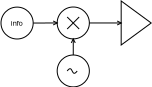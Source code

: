 <?xml version="1.0" encoding="UTF-8"?>
<dia:diagram xmlns:dia="http://www.lysator.liu.se/~alla/dia/">
  <dia:layer name="Fondo" visible="true" active="true">
    <dia:object type="Standard - Ellipse" version="0" id="O0">
      <dia:attribute name="obj_pos">
        <dia:point val="0.991,1.505"/>
      </dia:attribute>
      <dia:attribute name="obj_bb">
        <dia:rectangle val="0.991,1.505;2.6,3.1"/>
      </dia:attribute>
      <dia:attribute name="elem_corner">
        <dia:point val="0.991,1.505"/>
      </dia:attribute>
      <dia:attribute name="elem_width">
        <dia:real val="1.609"/>
      </dia:attribute>
      <dia:attribute name="elem_height">
        <dia:real val="1.595"/>
      </dia:attribute>
      <dia:attribute name="border_width">
        <dia:real val="0"/>
      </dia:attribute>
    </dia:object>
    <dia:object type="Standard - Text" version="1" id="O1">
      <dia:attribute name="obj_pos">
        <dia:point val="1.796,2.302"/>
      </dia:attribute>
      <dia:attribute name="obj_bb">
        <dia:rectangle val="1.461,2.094;2.131,2.511"/>
      </dia:attribute>
      <dia:attribute name="text">
        <dia:composite type="text">
          <dia:attribute name="string">
            <dia:string>#info#</dia:string>
          </dia:attribute>
          <dia:attribute name="font">
            <dia:font family="sans" style="0" name="Helvetica"/>
          </dia:attribute>
          <dia:attribute name="height">
            <dia:real val="0.447"/>
          </dia:attribute>
          <dia:attribute name="pos">
            <dia:point val="1.796,2.426"/>
          </dia:attribute>
          <dia:attribute name="color">
            <dia:color val="#000000"/>
          </dia:attribute>
          <dia:attribute name="alignment">
            <dia:enum val="1"/>
          </dia:attribute>
        </dia:composite>
      </dia:attribute>
      <dia:attribute name="valign">
        <dia:enum val="2"/>
      </dia:attribute>
      <dia:connections>
        <dia:connection handle="0" to="O0" connection="8"/>
      </dia:connections>
    </dia:object>
    <dia:object type="Standard - Polygon" version="0" id="O2">
      <dia:attribute name="obj_pos">
        <dia:point val="7,1.2"/>
      </dia:attribute>
      <dia:attribute name="obj_bb">
        <dia:rectangle val="7,1.2;8.5,3.4"/>
      </dia:attribute>
      <dia:attribute name="poly_points">
        <dia:point val="7,1.2"/>
        <dia:point val="8.5,2.3"/>
        <dia:point val="7,3.4"/>
      </dia:attribute>
      <dia:attribute name="line_width">
        <dia:real val="0"/>
      </dia:attribute>
      <dia:attribute name="show_background">
        <dia:boolean val="true"/>
      </dia:attribute>
    </dia:object>
    <dia:object type="Standard - Ellipse" version="0" id="O3">
      <dia:attribute name="obj_pos">
        <dia:point val="3.8,3.9"/>
      </dia:attribute>
      <dia:attribute name="obj_bb">
        <dia:rectangle val="3.8,3.9;5.409,5.495"/>
      </dia:attribute>
      <dia:attribute name="elem_corner">
        <dia:point val="3.8,3.9"/>
      </dia:attribute>
      <dia:attribute name="elem_width">
        <dia:real val="1.609"/>
      </dia:attribute>
      <dia:attribute name="elem_height">
        <dia:real val="1.595"/>
      </dia:attribute>
      <dia:attribute name="border_width">
        <dia:real val="0"/>
      </dia:attribute>
    </dia:object>
    <dia:object type="Standard - Ellipse" version="0" id="O4">
      <dia:attribute name="obj_pos">
        <dia:point val="3.8,1.5"/>
      </dia:attribute>
      <dia:attribute name="obj_bb">
        <dia:rectangle val="3.8,1.5;5.409,3.095"/>
      </dia:attribute>
      <dia:attribute name="elem_corner">
        <dia:point val="3.8,1.5"/>
      </dia:attribute>
      <dia:attribute name="elem_width">
        <dia:real val="1.609"/>
      </dia:attribute>
      <dia:attribute name="elem_height">
        <dia:real val="1.595"/>
      </dia:attribute>
      <dia:attribute name="border_width">
        <dia:real val="0"/>
      </dia:attribute>
    </dia:object>
    <dia:object type="Standard - Line" version="0" id="O5">
      <dia:attribute name="obj_pos">
        <dia:point val="4.3,2"/>
      </dia:attribute>
      <dia:attribute name="obj_bb">
        <dia:rectangle val="4.3,2;4.9,2.6"/>
      </dia:attribute>
      <dia:attribute name="conn_endpoints">
        <dia:point val="4.3,2"/>
        <dia:point val="4.9,2.6"/>
      </dia:attribute>
      <dia:attribute name="numcp">
        <dia:int val="1"/>
      </dia:attribute>
      <dia:attribute name="line_width">
        <dia:real val="0"/>
      </dia:attribute>
    </dia:object>
    <dia:object type="Standard - Line" version="0" id="O6">
      <dia:attribute name="obj_pos">
        <dia:point val="4.3,2.6"/>
      </dia:attribute>
      <dia:attribute name="obj_bb">
        <dia:rectangle val="4.3,2;4.9,2.6"/>
      </dia:attribute>
      <dia:attribute name="conn_endpoints">
        <dia:point val="4.3,2.6"/>
        <dia:point val="4.9,2"/>
      </dia:attribute>
      <dia:attribute name="numcp">
        <dia:int val="1"/>
      </dia:attribute>
      <dia:attribute name="line_width">
        <dia:real val="0"/>
      </dia:attribute>
    </dia:object>
    <dia:object type="Standard - BezierLine" version="0" id="O7">
      <dia:attribute name="obj_pos">
        <dia:point val="4.3,4.7"/>
      </dia:attribute>
      <dia:attribute name="obj_bb">
        <dia:rectangle val="4.3,4.585;4.8,4.815"/>
      </dia:attribute>
      <dia:attribute name="bez_points">
        <dia:point val="4.3,4.7"/>
        <dia:point val="4.6,4.3"/>
        <dia:point val="4.5,5.1"/>
        <dia:point val="4.8,4.7"/>
      </dia:attribute>
      <dia:attribute name="corner_types">
        <dia:enum val="0"/>
        <dia:enum val="0"/>
      </dia:attribute>
      <dia:attribute name="line_width">
        <dia:real val="0"/>
      </dia:attribute>
    </dia:object>
    <dia:object type="Standard - Line" version="0" id="O8">
      <dia:attribute name="obj_pos">
        <dia:point val="2.6,2.302"/>
      </dia:attribute>
      <dia:attribute name="obj_bb">
        <dia:rectangle val="2.6,2.198;3.8,2.398"/>
      </dia:attribute>
      <dia:attribute name="conn_endpoints">
        <dia:point val="2.6,2.302"/>
        <dia:point val="3.8,2.298"/>
      </dia:attribute>
      <dia:attribute name="numcp">
        <dia:int val="1"/>
      </dia:attribute>
      <dia:attribute name="line_width">
        <dia:real val="0"/>
      </dia:attribute>
      <dia:attribute name="end_arrow">
        <dia:enum val="1"/>
      </dia:attribute>
      <dia:attribute name="end_arrow_length">
        <dia:real val="0.2"/>
      </dia:attribute>
      <dia:attribute name="end_arrow_width">
        <dia:real val="0.2"/>
      </dia:attribute>
      <dia:connections>
        <dia:connection handle="0" to="O0" connection="4"/>
        <dia:connection handle="1" to="O4" connection="3"/>
      </dia:connections>
    </dia:object>
    <dia:object type="Standard - Line" version="0" id="O9">
      <dia:attribute name="obj_pos">
        <dia:point val="4.604,3.9"/>
      </dia:attribute>
      <dia:attribute name="obj_bb">
        <dia:rectangle val="4.504,3.095;4.704,3.9"/>
      </dia:attribute>
      <dia:attribute name="conn_endpoints">
        <dia:point val="4.604,3.9"/>
        <dia:point val="4.604,3.095"/>
      </dia:attribute>
      <dia:attribute name="numcp">
        <dia:int val="1"/>
      </dia:attribute>
      <dia:attribute name="line_width">
        <dia:real val="0"/>
      </dia:attribute>
      <dia:attribute name="end_arrow">
        <dia:enum val="1"/>
      </dia:attribute>
      <dia:attribute name="end_arrow_length">
        <dia:real val="0.2"/>
      </dia:attribute>
      <dia:attribute name="end_arrow_width">
        <dia:real val="0.2"/>
      </dia:attribute>
      <dia:connections>
        <dia:connection handle="0" to="O3" connection="1"/>
        <dia:connection handle="1" to="O4" connection="6"/>
      </dia:connections>
    </dia:object>
    <dia:object type="Standard - Line" version="0" id="O10">
      <dia:attribute name="obj_pos">
        <dia:point val="5.409,2.298"/>
      </dia:attribute>
      <dia:attribute name="obj_bb">
        <dia:rectangle val="5.409,2.2;7,2.4"/>
      </dia:attribute>
      <dia:attribute name="conn_endpoints">
        <dia:point val="5.409,2.298"/>
        <dia:point val="7,2.3"/>
      </dia:attribute>
      <dia:attribute name="numcp">
        <dia:int val="1"/>
      </dia:attribute>
      <dia:attribute name="line_width">
        <dia:real val="0"/>
      </dia:attribute>
      <dia:attribute name="end_arrow">
        <dia:enum val="1"/>
      </dia:attribute>
      <dia:attribute name="end_arrow_length">
        <dia:real val="0.2"/>
      </dia:attribute>
      <dia:attribute name="end_arrow_width">
        <dia:real val="0.2"/>
      </dia:attribute>
      <dia:connections>
        <dia:connection handle="0" to="O4" connection="4"/>
        <dia:connection handle="1" to="O2" connection="5"/>
      </dia:connections>
    </dia:object>
  </dia:layer>
</dia:diagram>
